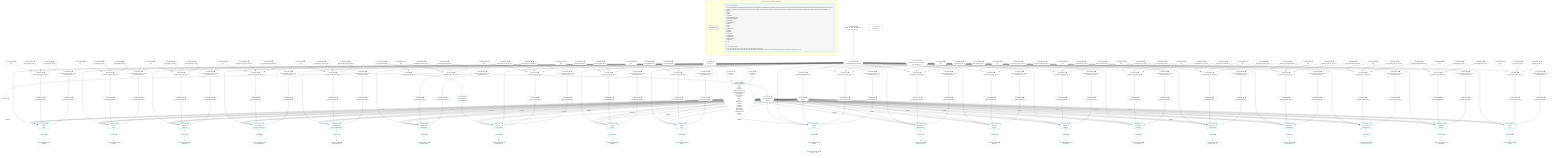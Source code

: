 %%{init: {'themeVariables': { 'fontSize': '12px'}}}%%
graph TD
    classDef path fill:#eee,stroke:#000,color:#000
    classDef plan fill:#fff,stroke-width:1px,color:#000
    classDef itemplan fill:#fff,stroke-width:2px,color:#000
    classDef unbatchedplan fill:#dff,stroke-width:1px,color:#000
    classDef sideeffectplan fill:#fcc,stroke-width:2px,color:#000
    classDef bucket fill:#f6f6f6,color:#000,stroke-width:2px,text-align:left


    %% plan dependencies
    Object122{{"Object[122∈0] ➊<br />ᐸ{reverse,orders,alias,codec}ᐳ"}}:::plan
    Lambda114{{"Lambda[114∈0] ➊<br />ᐸcalculateShouldReverseOrderᐳ"}}:::plan
    Constant119{{"Constant[119∈0] ➊<br />ᐸ[]ᐳ"}}:::plan
    Constant120{{"Constant[120∈0] ➊<br />ᐸsql.identifier(”inputs”)ᐳ"}}:::plan
    Constant121{{"Constant[121∈0] ➊<br />ᐸRecordCodec(inputs)ᐳ"}}:::plan
    Lambda114 & Constant119 & Constant120 & Constant121 --> Object122
    Object137{{"Object[137∈0] ➊<br />ᐸ{reverse,orders,alias,codec}ᐳ"}}:::plan
    Constant134{{"Constant[134∈0] ➊<br />ᐸ[]ᐳ"}}:::plan
    Constant135{{"Constant[135∈0] ➊<br />ᐸsql.identifier(”patchs”)ᐳ"}}:::plan
    Constant136{{"Constant[136∈0] ➊<br />ᐸRecordCodec(patchs)ᐳ"}}:::plan
    Lambda114 & Constant134 & Constant135 & Constant136 --> Object137
    Object152{{"Object[152∈0] ➊<br />ᐸ{reverse,orders,alias,codec}ᐳ"}}:::plan
    Constant149{{"Constant[149∈0] ➊<br />ᐸ[]ᐳ"}}:::plan
    Constant150{{"Constant[150∈0] ➊<br />ᐸsql.identifier(”reserved”)ᐳ"}}:::plan
    Constant151{{"Constant[151∈0] ➊<br />ᐸRecordCodec(reserved)ᐳ"}}:::plan
    Lambda114 & Constant149 & Constant150 & Constant151 --> Object152
    Object167{{"Object[167∈0] ➊<br />ᐸ{reverse,orders,alias,codec}ᐳ"}}:::plan
    Constant164{{"Constant[164∈0] ➊<br />ᐸ[]ᐳ"}}:::plan
    Constant165{{"Constant[165∈0] ➊<br />ᐸsql.identifier(”reserved_patchs”)ᐳ"}}:::plan
    Constant166{{"Constant[166∈0] ➊<br />ᐸRecordCodec(reservedPatchs)ᐳ"}}:::plan
    Lambda114 & Constant164 & Constant165 & Constant166 --> Object167
    Object182{{"Object[182∈0] ➊<br />ᐸ{reverse,orders,alias,codec}ᐳ"}}:::plan
    Constant179{{"Constant[179∈0] ➊<br />ᐸ[]ᐳ"}}:::plan
    Constant180{{"Constant[180∈0] ➊<br />ᐸsql.identifier(”reserved_input”)ᐳ"}}:::plan
    Constant181{{"Constant[181∈0] ➊<br />ᐸRecordCodec(reservedInput)ᐳ"}}:::plan
    Lambda114 & Constant179 & Constant180 & Constant181 --> Object182
    Object197{{"Object[197∈0] ➊<br />ᐸ{reverse,orders,alias,codec}ᐳ"}}:::plan
    Constant194{{"Constant[194∈0] ➊<br />ᐸ[]ᐳ"}}:::plan
    Constant195{{"Constant[195∈0] ➊<br />ᐸsql.identifier(”default_value”)ᐳ"}}:::plan
    Constant196{{"Constant[196∈0] ➊<br />ᐸRecordCodec(defaultValue)ᐳ"}}:::plan
    Lambda114 & Constant194 & Constant195 & Constant196 --> Object197
    Object212{{"Object[212∈0] ➊<br />ᐸ{reverse,orders,alias,codec}ᐳ"}}:::plan
    Constant209{{"Constant[209∈0] ➊<br />ᐸ[]ᐳ"}}:::plan
    Constant210{{"Constant[210∈0] ➊<br />ᐸsql.identifier(”compound_key”)ᐳ"}}:::plan
    Constant211{{"Constant[211∈0] ➊<br />ᐸRecordCodec(compoundKey)ᐳ"}}:::plan
    Lambda114 & Constant209 & Constant210 & Constant211 --> Object212
    Object227{{"Object[227∈0] ➊<br />ᐸ{reverse,orders,alias,codec}ᐳ"}}:::plan
    Constant224{{"Constant[224∈0] ➊<br />ᐸ[]ᐳ"}}:::plan
    Constant225{{"Constant[225∈0] ➊<br />ᐸsql.identifier(”person”)ᐳ"}}:::plan
    Constant226{{"Constant[226∈0] ➊<br />ᐸRecordCodec(person)ᐳ"}}:::plan
    Lambda114 & Constant224 & Constant225 & Constant226 --> Object227
    Object242{{"Object[242∈0] ➊<br />ᐸ{reverse,orders,alias,codec}ᐳ"}}:::plan
    Constant239{{"Constant[239∈0] ➊<br />ᐸ[]ᐳ"}}:::plan
    Constant240{{"Constant[240∈0] ➊<br />ᐸsql.identifier(”post”)ᐳ"}}:::plan
    Constant241{{"Constant[241∈0] ➊<br />ᐸRecordCodec(post)ᐳ"}}:::plan
    Lambda114 & Constant239 & Constant240 & Constant241 --> Object242
    Object257{{"Object[257∈0] ➊<br />ᐸ{reverse,orders,alias,codec}ᐳ"}}:::plan
    Constant254{{"Constant[254∈0] ➊<br />ᐸ[]ᐳ"}}:::plan
    Constant255{{"Constant[255∈0] ➊<br />ᐸsql.identifier(”types”)ᐳ"}}:::plan
    Constant256{{"Constant[256∈0] ➊<br />ᐸRecordCodec(types)ᐳ"}}:::plan
    Lambda114 & Constant254 & Constant255 & Constant256 --> Object257
    Object272{{"Object[272∈0] ➊<br />ᐸ{reverse,orders,alias,codec}ᐳ"}}:::plan
    Constant269{{"Constant[269∈0] ➊<br />ᐸ[]ᐳ"}}:::plan
    Constant270{{"Constant[270∈0] ➊<br />ᐸsql.identifier(”person_secret”)ᐳ"}}:::plan
    Constant271{{"Constant[271∈0] ➊<br />ᐸRecordCodec(personSecret)ᐳ"}}:::plan
    Lambda114 & Constant269 & Constant270 & Constant271 --> Object272
    Object287{{"Object[287∈0] ➊<br />ᐸ{reverse,orders,alias,codec}ᐳ"}}:::plan
    Constant284{{"Constant[284∈0] ➊<br />ᐸ[]ᐳ"}}:::plan
    Constant285{{"Constant[285∈0] ➊<br />ᐸsql.identifier(”left_arm”)ᐳ"}}:::plan
    Constant286{{"Constant[286∈0] ➊<br />ᐸRecordCodec(leftArm)ᐳ"}}:::plan
    Lambda114 & Constant284 & Constant285 & Constant286 --> Object287
    Object302{{"Object[302∈0] ➊<br />ᐸ{reverse,orders,alias,codec}ᐳ"}}:::plan
    Constant299{{"Constant[299∈0] ➊<br />ᐸ[]ᐳ"}}:::plan
    Constant300{{"Constant[300∈0] ➊<br />ᐸsql.identifier(”my_table”)ᐳ"}}:::plan
    Constant301{{"Constant[301∈0] ➊<br />ᐸRecordCodec(myTable)ᐳ"}}:::plan
    Lambda114 & Constant299 & Constant300 & Constant301 --> Object302
    Object317{{"Object[317∈0] ➊<br />ᐸ{reverse,orders,alias,codec}ᐳ"}}:::plan
    Constant314{{"Constant[314∈0] ➊<br />ᐸ[]ᐳ"}}:::plan
    Constant315{{"Constant[315∈0] ➊<br />ᐸsql.identifier(”view_table”)ᐳ"}}:::plan
    Constant316{{"Constant[316∈0] ➊<br />ᐸRecordCodec(viewTable)ᐳ"}}:::plan
    Lambda114 & Constant314 & Constant315 & Constant316 --> Object317
    Object332{{"Object[332∈0] ➊<br />ᐸ{reverse,orders,alias,codec}ᐳ"}}:::plan
    Constant329{{"Constant[329∈0] ➊<br />ᐸ[]ᐳ"}}:::plan
    Constant330{{"Constant[330∈0] ➊<br />ᐸsql.identifier(”similar_table_1”)ᐳ"}}:::plan
    Constant331{{"Constant[331∈0] ➊<br />ᐸRecordCodec(similarTable1)ᐳ"}}:::plan
    Lambda114 & Constant329 & Constant330 & Constant331 --> Object332
    Object347{{"Object[347∈0] ➊<br />ᐸ{reverse,orders,alias,codec}ᐳ"}}:::plan
    Constant344{{"Constant[344∈0] ➊<br />ᐸ[]ᐳ"}}:::plan
    Constant345{{"Constant[345∈0] ➊<br />ᐸsql.identifier(”similar_table_2”)ᐳ"}}:::plan
    Constant346{{"Constant[346∈0] ➊<br />ᐸRecordCodec(similarTable2)ᐳ"}}:::plan
    Lambda114 & Constant344 & Constant345 & Constant346 --> Object347
    Object362{{"Object[362∈0] ➊<br />ᐸ{reverse,orders,alias,codec}ᐳ"}}:::plan
    Constant359{{"Constant[359∈0] ➊<br />ᐸ[]ᐳ"}}:::plan
    Constant360{{"Constant[360∈0] ➊<br />ᐸsql.identifier(”null_test_record”)ᐳ"}}:::plan
    Constant361{{"Constant[361∈0] ➊<br />ᐸRecordCodec(nullTestRecord)ᐳ"}}:::plan
    Lambda114 & Constant359 & Constant360 & Constant361 --> Object362
    Object377{{"Object[377∈0] ➊<br />ᐸ{reverse,orders,alias,codec}ᐳ"}}:::plan
    Constant374{{"Constant[374∈0] ➊<br />ᐸ[]ᐳ"}}:::plan
    Constant375{{"Constant[375∈0] ➊<br />ᐸsql.identifier(”issue756”)ᐳ"}}:::plan
    Constant376{{"Constant[376∈0] ➊<br />ᐸRecordCodec(issue756)ᐳ"}}:::plan
    Lambda114 & Constant374 & Constant375 & Constant376 --> Object377
    Object392{{"Object[392∈0] ➊<br />ᐸ{reverse,orders,alias,codec}ᐳ"}}:::plan
    Constant389{{"Constant[389∈0] ➊<br />ᐸ[]ᐳ"}}:::plan
    Constant390{{"Constant[390∈0] ➊<br />ᐸsql.identifier(”lists”)ᐳ"}}:::plan
    Constant391{{"Constant[391∈0] ➊<br />ᐸRecordCodec(lists)ᐳ"}}:::plan
    Lambda114 & Constant389 & Constant390 & Constant391 --> Object392
    Node7{{"Node[7∈0] ➊"}}:::plan
    Lambda8{{"Lambda[8∈0] ➊<br />ᐸdecodeNodeIdWithCodecsᐳ"}}:::plan
    Lambda8 --> Node7
    Constant401{{"Constant[401∈0] ➊<br />ᐸ'WyJ0eXBlcyIsMTFd'ᐳ"}}:::plan
    Constant401 --> Lambda8
    Constant402{{"Constant[402∈0] ➊<br />ᐸ§{ first: null, last: null, cursorLower: null, cursorUpper: ᐳ"}}:::plan
    Constant402 --> Lambda114
    Lambda117{{"Lambda[117∈0] ➊<br />ᐸcalculateLimitAndOffsetSQLᐳ"}}:::plan
    Constant403{{"Constant[403∈0] ➊<br />ᐸ§{ first: null, last: null, cursorLower: null, cursorUpper: ᐳ"}}:::plan
    Constant403 --> Lambda117
    Access118{{"Access[118∈0] ➊<br />ᐸ117.0ᐳ"}}:::plan
    Lambda117 --> Access118
    Lambda123{{"Lambda[123∈0] ➊<br />ᐸcalculateOrderBySQLᐳ"}}:::plan
    Object122 --> Lambda123
    Lambda128{{"Lambda[128∈0] ➊<br />ᐸcalculateOrderBySQLᐳ"}}:::plan
    Constant404{{"Constant[404∈0] ➊<br />ᐸ§{ reverse: false, orders: [], alias: sql.identifier(”inputsᐳ"}}:::plan
    Constant404 --> Lambda128
    Lambda138{{"Lambda[138∈0] ➊<br />ᐸcalculateOrderBySQLᐳ"}}:::plan
    Object137 --> Lambda138
    Lambda143{{"Lambda[143∈0] ➊<br />ᐸcalculateOrderBySQLᐳ"}}:::plan
    Constant405{{"Constant[405∈0] ➊<br />ᐸ§{ reverse: false, orders: [], alias: sql.identifier(”patchsᐳ"}}:::plan
    Constant405 --> Lambda143
    Lambda153{{"Lambda[153∈0] ➊<br />ᐸcalculateOrderBySQLᐳ"}}:::plan
    Object152 --> Lambda153
    Lambda158{{"Lambda[158∈0] ➊<br />ᐸcalculateOrderBySQLᐳ"}}:::plan
    Constant406{{"Constant[406∈0] ➊<br />ᐸ§{ reverse: false, orders: [], alias: sql.identifier(”reservᐳ"}}:::plan
    Constant406 --> Lambda158
    Lambda168{{"Lambda[168∈0] ➊<br />ᐸcalculateOrderBySQLᐳ"}}:::plan
    Object167 --> Lambda168
    Lambda173{{"Lambda[173∈0] ➊<br />ᐸcalculateOrderBySQLᐳ"}}:::plan
    Constant407{{"Constant[407∈0] ➊<br />ᐸ§{ reverse: false, orders: [], alias: sql.identifier(”reservᐳ"}}:::plan
    Constant407 --> Lambda173
    Lambda183{{"Lambda[183∈0] ➊<br />ᐸcalculateOrderBySQLᐳ"}}:::plan
    Object182 --> Lambda183
    Lambda188{{"Lambda[188∈0] ➊<br />ᐸcalculateOrderBySQLᐳ"}}:::plan
    Constant408{{"Constant[408∈0] ➊<br />ᐸ§{ reverse: false, orders: [], alias: sql.identifier(”reservᐳ"}}:::plan
    Constant408 --> Lambda188
    Lambda198{{"Lambda[198∈0] ➊<br />ᐸcalculateOrderBySQLᐳ"}}:::plan
    Object197 --> Lambda198
    Lambda203{{"Lambda[203∈0] ➊<br />ᐸcalculateOrderBySQLᐳ"}}:::plan
    Constant409{{"Constant[409∈0] ➊<br />ᐸ§{ reverse: false, orders: [], alias: sql.identifier(”defaulᐳ"}}:::plan
    Constant409 --> Lambda203
    Lambda213{{"Lambda[213∈0] ➊<br />ᐸcalculateOrderBySQLᐳ"}}:::plan
    Object212 --> Lambda213
    Lambda218{{"Lambda[218∈0] ➊<br />ᐸcalculateOrderBySQLᐳ"}}:::plan
    Constant410{{"Constant[410∈0] ➊<br />ᐸ§{ reverse: false, orders: [], alias: sql.identifier(”compouᐳ"}}:::plan
    Constant410 --> Lambda218
    Lambda228{{"Lambda[228∈0] ➊<br />ᐸcalculateOrderBySQLᐳ"}}:::plan
    Object227 --> Lambda228
    Lambda233{{"Lambda[233∈0] ➊<br />ᐸcalculateOrderBySQLᐳ"}}:::plan
    Constant411{{"Constant[411∈0] ➊<br />ᐸ§{ reverse: false, orders: [], alias: sql.identifier(”personᐳ"}}:::plan
    Constant411 --> Lambda233
    Lambda243{{"Lambda[243∈0] ➊<br />ᐸcalculateOrderBySQLᐳ"}}:::plan
    Object242 --> Lambda243
    Lambda248{{"Lambda[248∈0] ➊<br />ᐸcalculateOrderBySQLᐳ"}}:::plan
    Constant412{{"Constant[412∈0] ➊<br />ᐸ§{ reverse: false, orders: [], alias: sql.identifier(”post”)ᐳ"}}:::plan
    Constant412 --> Lambda248
    Lambda258{{"Lambda[258∈0] ➊<br />ᐸcalculateOrderBySQLᐳ"}}:::plan
    Object257 --> Lambda258
    Lambda263{{"Lambda[263∈0] ➊<br />ᐸcalculateOrderBySQLᐳ"}}:::plan
    Constant413{{"Constant[413∈0] ➊<br />ᐸ§{ reverse: false, orders: [], alias: sql.identifier(”types”ᐳ"}}:::plan
    Constant413 --> Lambda263
    Lambda273{{"Lambda[273∈0] ➊<br />ᐸcalculateOrderBySQLᐳ"}}:::plan
    Object272 --> Lambda273
    Lambda278{{"Lambda[278∈0] ➊<br />ᐸcalculateOrderBySQLᐳ"}}:::plan
    Constant414{{"Constant[414∈0] ➊<br />ᐸ§{ reverse: false, orders: [], alias: sql.identifier(”personᐳ"}}:::plan
    Constant414 --> Lambda278
    Lambda288{{"Lambda[288∈0] ➊<br />ᐸcalculateOrderBySQLᐳ"}}:::plan
    Object287 --> Lambda288
    Lambda293{{"Lambda[293∈0] ➊<br />ᐸcalculateOrderBySQLᐳ"}}:::plan
    Constant415{{"Constant[415∈0] ➊<br />ᐸ§{ reverse: false, orders: [], alias: sql.identifier(”left_aᐳ"}}:::plan
    Constant415 --> Lambda293
    Lambda303{{"Lambda[303∈0] ➊<br />ᐸcalculateOrderBySQLᐳ"}}:::plan
    Object302 --> Lambda303
    Lambda308{{"Lambda[308∈0] ➊<br />ᐸcalculateOrderBySQLᐳ"}}:::plan
    Constant416{{"Constant[416∈0] ➊<br />ᐸ§{ reverse: false, orders: [], alias: sql.identifier(”my_tabᐳ"}}:::plan
    Constant416 --> Lambda308
    Lambda318{{"Lambda[318∈0] ➊<br />ᐸcalculateOrderBySQLᐳ"}}:::plan
    Object317 --> Lambda318
    Lambda323{{"Lambda[323∈0] ➊<br />ᐸcalculateOrderBySQLᐳ"}}:::plan
    Constant417{{"Constant[417∈0] ➊<br />ᐸ§{ reverse: false, orders: [], alias: sql.identifier(”view_tᐳ"}}:::plan
    Constant417 --> Lambda323
    Lambda333{{"Lambda[333∈0] ➊<br />ᐸcalculateOrderBySQLᐳ"}}:::plan
    Object332 --> Lambda333
    Lambda338{{"Lambda[338∈0] ➊<br />ᐸcalculateOrderBySQLᐳ"}}:::plan
    Constant418{{"Constant[418∈0] ➊<br />ᐸ§{ reverse: false, orders: [], alias: sql.identifier(”similaᐳ"}}:::plan
    Constant418 --> Lambda338
    Lambda348{{"Lambda[348∈0] ➊<br />ᐸcalculateOrderBySQLᐳ"}}:::plan
    Object347 --> Lambda348
    Lambda353{{"Lambda[353∈0] ➊<br />ᐸcalculateOrderBySQLᐳ"}}:::plan
    Constant419{{"Constant[419∈0] ➊<br />ᐸ§{ reverse: false, orders: [], alias: sql.identifier(”similaᐳ"}}:::plan
    Constant419 --> Lambda353
    Lambda363{{"Lambda[363∈0] ➊<br />ᐸcalculateOrderBySQLᐳ"}}:::plan
    Object362 --> Lambda363
    Lambda368{{"Lambda[368∈0] ➊<br />ᐸcalculateOrderBySQLᐳ"}}:::plan
    Constant420{{"Constant[420∈0] ➊<br />ᐸ§{ reverse: false, orders: [], alias: sql.identifier(”null_tᐳ"}}:::plan
    Constant420 --> Lambda368
    Lambda378{{"Lambda[378∈0] ➊<br />ᐸcalculateOrderBySQLᐳ"}}:::plan
    Object377 --> Lambda378
    Lambda383{{"Lambda[383∈0] ➊<br />ᐸcalculateOrderBySQLᐳ"}}:::plan
    Constant421{{"Constant[421∈0] ➊<br />ᐸ§{ reverse: false, orders: [], alias: sql.identifier(”issue7ᐳ"}}:::plan
    Constant421 --> Lambda383
    Lambda393{{"Lambda[393∈0] ➊<br />ᐸcalculateOrderBySQLᐳ"}}:::plan
    Object392 --> Lambda393
    Lambda398{{"Lambda[398∈0] ➊<br />ᐸcalculateOrderBySQLᐳ"}}:::plan
    Constant422{{"Constant[422∈0] ➊<br />ᐸ§{ reverse: false, orders: [], alias: sql.identifier(”lists”ᐳ"}}:::plan
    Constant422 --> Lambda398
    __Value2["__Value[2∈0] ➊<br />ᐸcontextᐳ"]:::plan
    __Value4["__Value[4∈0] ➊<br />ᐸrootValueᐳ"]:::plan
    PgSelect47[["PgSelect[47∈1] ➊<br />ᐸcompound_keyᐳ<br />ᐳCompoundKey"]]:::plan
    Object16{{"Object[16∈1] ➊<br />ᐸ{pgSettings,withPgClient}ᐳ<br />ᐳInput<br />ᐳPatch<br />ᐳReserved<br />ᐳReservedPatchRecord<br />ᐳReservedInputRecord<br />ᐳDefaultValue<br />ᐳCompoundKey<br />ᐳPerson<br />ᐳPost<br />ᐳType<br />ᐳPersonSecret<br />ᐳLeftArm<br />ᐳMyTable<br />ᐳViewTable<br />ᐳSimilarTable1<br />ᐳSimilarTable2<br />ᐳNullTestRecord<br />ᐳIssue756<br />ᐳList"}}:::plan
    Access399{{"Access[399∈1] ➊<br />ᐸ8.base64JSON.1ᐳ<br />ᐳInput"}}:::plan
    Access400{{"Access[400∈1] ➊<br />ᐸ8.base64JSON.2ᐳ<br />ᐳCompoundKey"}}:::plan
    Object16 -->|rejectNull| PgSelect47
    Access399 -->|rejectNull| PgSelect47
    Access400 & Lambda114 & Access118 & Lambda213 & Lambda218 --> PgSelect47
    PgSelect13[["PgSelect[13∈1] ➊<br />ᐸinputsᐳ<br />ᐳInput"]]:::plan
    Object16 -->|rejectNull| PgSelect13
    Access399 & Lambda114 & Access118 & Lambda123 & Lambda128 --> PgSelect13
    PgSelect20[["PgSelect[20∈1] ➊<br />ᐸpatchsᐳ<br />ᐳPatch"]]:::plan
    Object16 -->|rejectNull| PgSelect20
    Access399 & Lambda114 & Access118 & Lambda138 & Lambda143 --> PgSelect20
    PgSelect25[["PgSelect[25∈1] ➊<br />ᐸreservedᐳ<br />ᐳReserved"]]:::plan
    Object16 -->|rejectNull| PgSelect25
    Access399 & Lambda114 & Access118 & Lambda153 & Lambda158 --> PgSelect25
    PgSelect30[["PgSelect[30∈1] ➊<br />ᐸreservedPatchsᐳ<br />ᐳReservedPatchRecord"]]:::plan
    Object16 -->|rejectNull| PgSelect30
    Access399 & Lambda114 & Access118 & Lambda168 & Lambda173 --> PgSelect30
    PgSelect35[["PgSelect[35∈1] ➊<br />ᐸreserved_inputᐳ<br />ᐳReservedInputRecord"]]:::plan
    Object16 -->|rejectNull| PgSelect35
    Access399 & Lambda114 & Access118 & Lambda183 & Lambda188 --> PgSelect35
    PgSelect40[["PgSelect[40∈1] ➊<br />ᐸdefault_valueᐳ<br />ᐳDefaultValue"]]:::plan
    Object16 -->|rejectNull| PgSelect40
    Access399 & Lambda114 & Access118 & Lambda198 & Lambda203 --> PgSelect40
    PgSelect52[["PgSelect[52∈1] ➊<br />ᐸpersonᐳ<br />ᐳPerson"]]:::plan
    Object16 -->|rejectNull| PgSelect52
    Access399 & Lambda114 & Access118 & Lambda228 & Lambda233 --> PgSelect52
    PgSelect57[["PgSelect[57∈1] ➊<br />ᐸpostᐳ<br />ᐳPost"]]:::plan
    Object16 -->|rejectNull| PgSelect57
    Access399 & Lambda114 & Access118 & Lambda243 & Lambda248 --> PgSelect57
    PgSelect62[["PgSelect[62∈1] ➊<br />ᐸtypesᐳ<br />ᐳType"]]:::plan
    Object16 -->|rejectNull| PgSelect62
    Access399 & Lambda114 & Access118 & Lambda258 & Lambda263 --> PgSelect62
    PgSelect68[["PgSelect[68∈1] ➊<br />ᐸperson_secretᐳ<br />ᐳPersonSecret"]]:::plan
    Object16 -->|rejectNull| PgSelect68
    Access399 & Lambda114 & Access118 & Lambda273 & Lambda278 --> PgSelect68
    PgSelect73[["PgSelect[73∈1] ➊<br />ᐸleft_armᐳ<br />ᐳLeftArm"]]:::plan
    Object16 -->|rejectNull| PgSelect73
    Access399 & Lambda114 & Access118 & Lambda288 & Lambda293 --> PgSelect73
    PgSelect78[["PgSelect[78∈1] ➊<br />ᐸmy_tableᐳ<br />ᐳMyTable"]]:::plan
    Object16 -->|rejectNull| PgSelect78
    Access399 & Lambda114 & Access118 & Lambda303 & Lambda308 --> PgSelect78
    PgSelect83[["PgSelect[83∈1] ➊<br />ᐸview_tableᐳ<br />ᐳViewTable"]]:::plan
    Object16 -->|rejectNull| PgSelect83
    Access399 & Lambda114 & Access118 & Lambda318 & Lambda323 --> PgSelect83
    PgSelect88[["PgSelect[88∈1] ➊<br />ᐸsimilar_table_1ᐳ<br />ᐳSimilarTable1"]]:::plan
    Object16 -->|rejectNull| PgSelect88
    Access399 & Lambda114 & Access118 & Lambda333 & Lambda338 --> PgSelect88
    PgSelect93[["PgSelect[93∈1] ➊<br />ᐸsimilar_table_2ᐳ<br />ᐳSimilarTable2"]]:::plan
    Object16 -->|rejectNull| PgSelect93
    Access399 & Lambda114 & Access118 & Lambda348 & Lambda353 --> PgSelect93
    PgSelect98[["PgSelect[98∈1] ➊<br />ᐸnull_test_recordᐳ<br />ᐳNullTestRecord"]]:::plan
    Object16 -->|rejectNull| PgSelect98
    Access399 & Lambda114 & Access118 & Lambda363 & Lambda368 --> PgSelect98
    PgSelect103[["PgSelect[103∈1] ➊<br />ᐸissue756ᐳ<br />ᐳIssue756"]]:::plan
    Object16 -->|rejectNull| PgSelect103
    Access399 & Lambda114 & Access118 & Lambda378 & Lambda383 --> PgSelect103
    PgSelect108[["PgSelect[108∈1] ➊<br />ᐸlistsᐳ<br />ᐳList"]]:::plan
    Object16 -->|rejectNull| PgSelect108
    Access399 & Lambda114 & Access118 & Lambda393 & Lambda398 --> PgSelect108
    Access14{{"Access[14∈1] ➊<br />ᐸ2.pgSettingsᐳ<br />ᐳInput"}}:::plan
    Access15{{"Access[15∈1] ➊<br />ᐸ2.withPgClientᐳ<br />ᐳInput"}}:::plan
    Access14 & Access15 --> Object16
    __Value2 --> Access14
    __Value2 --> Access15
    First17{{"First[17∈1] ➊"}}:::plan
    PgSelect13 --> First17
    PgSelectSingle18{{"PgSelectSingle[18∈1] ➊<br />ᐸinputsᐳ"}}:::plan
    First17 --> PgSelectSingle18
    First22{{"First[22∈1] ➊"}}:::plan
    PgSelect20 --> First22
    PgSelectSingle23{{"PgSelectSingle[23∈1] ➊<br />ᐸpatchsᐳ"}}:::plan
    First22 --> PgSelectSingle23
    First27{{"First[27∈1] ➊"}}:::plan
    PgSelect25 --> First27
    PgSelectSingle28{{"PgSelectSingle[28∈1] ➊<br />ᐸreservedᐳ"}}:::plan
    First27 --> PgSelectSingle28
    First32{{"First[32∈1] ➊"}}:::plan
    PgSelect30 --> First32
    PgSelectSingle33{{"PgSelectSingle[33∈1] ➊<br />ᐸreservedPatchsᐳ"}}:::plan
    First32 --> PgSelectSingle33
    First37{{"First[37∈1] ➊"}}:::plan
    PgSelect35 --> First37
    PgSelectSingle38{{"PgSelectSingle[38∈1] ➊<br />ᐸreserved_inputᐳ"}}:::plan
    First37 --> PgSelectSingle38
    First42{{"First[42∈1] ➊"}}:::plan
    PgSelect40 --> First42
    PgSelectSingle43{{"PgSelectSingle[43∈1] ➊<br />ᐸdefault_valueᐳ"}}:::plan
    First42 --> PgSelectSingle43
    First49{{"First[49∈1] ➊"}}:::plan
    PgSelect47 --> First49
    PgSelectSingle50{{"PgSelectSingle[50∈1] ➊<br />ᐸcompound_keyᐳ"}}:::plan
    First49 --> PgSelectSingle50
    First54{{"First[54∈1] ➊"}}:::plan
    PgSelect52 --> First54
    PgSelectSingle55{{"PgSelectSingle[55∈1] ➊<br />ᐸpersonᐳ"}}:::plan
    First54 --> PgSelectSingle55
    First59{{"First[59∈1] ➊"}}:::plan
    PgSelect57 --> First59
    PgSelectSingle60{{"PgSelectSingle[60∈1] ➊<br />ᐸpostᐳ"}}:::plan
    First59 --> PgSelectSingle60
    First64{{"First[64∈1] ➊"}}:::plan
    PgSelect62 --> First64
    PgSelectSingle65{{"PgSelectSingle[65∈1] ➊<br />ᐸtypesᐳ"}}:::plan
    First64 --> PgSelectSingle65
    PgClassExpression66{{"PgClassExpression[66∈1] ➊<br />ᐸ__types__.”id”ᐳ"}}:::plan
    PgSelectSingle65 --> PgClassExpression66
    First70{{"First[70∈1] ➊"}}:::plan
    PgSelect68 --> First70
    PgSelectSingle71{{"PgSelectSingle[71∈1] ➊<br />ᐸperson_secretᐳ"}}:::plan
    First70 --> PgSelectSingle71
    First75{{"First[75∈1] ➊"}}:::plan
    PgSelect73 --> First75
    PgSelectSingle76{{"PgSelectSingle[76∈1] ➊<br />ᐸleft_armᐳ"}}:::plan
    First75 --> PgSelectSingle76
    First80{{"First[80∈1] ➊"}}:::plan
    PgSelect78 --> First80
    PgSelectSingle81{{"PgSelectSingle[81∈1] ➊<br />ᐸmy_tableᐳ"}}:::plan
    First80 --> PgSelectSingle81
    First85{{"First[85∈1] ➊"}}:::plan
    PgSelect83 --> First85
    PgSelectSingle86{{"PgSelectSingle[86∈1] ➊<br />ᐸview_tableᐳ"}}:::plan
    First85 --> PgSelectSingle86
    First90{{"First[90∈1] ➊"}}:::plan
    PgSelect88 --> First90
    PgSelectSingle91{{"PgSelectSingle[91∈1] ➊<br />ᐸsimilar_table_1ᐳ"}}:::plan
    First90 --> PgSelectSingle91
    First95{{"First[95∈1] ➊"}}:::plan
    PgSelect93 --> First95
    PgSelectSingle96{{"PgSelectSingle[96∈1] ➊<br />ᐸsimilar_table_2ᐳ"}}:::plan
    First95 --> PgSelectSingle96
    First100{{"First[100∈1] ➊"}}:::plan
    PgSelect98 --> First100
    PgSelectSingle101{{"PgSelectSingle[101∈1] ➊<br />ᐸnull_test_recordᐳ"}}:::plan
    First100 --> PgSelectSingle101
    First105{{"First[105∈1] ➊"}}:::plan
    PgSelect103 --> First105
    PgSelectSingle106{{"PgSelectSingle[106∈1] ➊<br />ᐸissue756ᐳ"}}:::plan
    First105 --> PgSelectSingle106
    First110{{"First[110∈1] ➊"}}:::plan
    PgSelect108 --> First110
    PgSelectSingle111{{"PgSelectSingle[111∈1] ➊<br />ᐸlistsᐳ"}}:::plan
    First110 --> PgSelectSingle111
    Lambda8 --> Access399
    Lambda8 --> Access400

    %% define steps

    subgraph "Buckets for queries/v4/types-single-node"
    Bucket0("Bucket 0 (root)"):::bucket
    classDef bucket0 stroke:#696969
    class Bucket0,__Value2,__Value4,Node7,Lambda8,Lambda114,Lambda117,Access118,Constant119,Constant120,Constant121,Object122,Lambda123,Lambda128,Constant134,Constant135,Constant136,Object137,Lambda138,Lambda143,Constant149,Constant150,Constant151,Object152,Lambda153,Lambda158,Constant164,Constant165,Constant166,Object167,Lambda168,Lambda173,Constant179,Constant180,Constant181,Object182,Lambda183,Lambda188,Constant194,Constant195,Constant196,Object197,Lambda198,Lambda203,Constant209,Constant210,Constant211,Object212,Lambda213,Lambda218,Constant224,Constant225,Constant226,Object227,Lambda228,Lambda233,Constant239,Constant240,Constant241,Object242,Lambda243,Lambda248,Constant254,Constant255,Constant256,Object257,Lambda258,Lambda263,Constant269,Constant270,Constant271,Object272,Lambda273,Lambda278,Constant284,Constant285,Constant286,Object287,Lambda288,Lambda293,Constant299,Constant300,Constant301,Object302,Lambda303,Lambda308,Constant314,Constant315,Constant316,Object317,Lambda318,Lambda323,Constant329,Constant330,Constant331,Object332,Lambda333,Lambda338,Constant344,Constant345,Constant346,Object347,Lambda348,Lambda353,Constant359,Constant360,Constant361,Object362,Lambda363,Lambda368,Constant374,Constant375,Constant376,Object377,Lambda378,Lambda383,Constant389,Constant390,Constant391,Object392,Lambda393,Lambda398,Constant401,Constant402,Constant403,Constant404,Constant405,Constant406,Constant407,Constant408,Constant409,Constant410,Constant411,Constant412,Constant413,Constant414,Constant415,Constant416,Constant417,Constant418,Constant419,Constant420,Constant421,Constant422 bucket0
    Bucket1("Bucket 1 (polymorphic)<br />Query,Input,Patch,Reserved,ReservedPatchRecord,ReservedInputRecord,DefaultValue,CompoundKey,Person,Post,Type,PersonSecret,LeftArm,MyTable,ViewTable,SimilarTable1,SimilarTable2,NullTestRecord,Issue756,List<br />Deps: 114, 118, 123, 128, 2, 138, 143, 153, 158, 168, 173, 183, 188, 198, 203, 213, 218, 228, 233, 243, 248, 258, 263, 273, 278, 288, 293, 303, 308, 318, 323, 333, 338, 348, 353, 363, 368, 378, 383, 393, 398, 8, 7, 4<br />ᐳQuery<br />ᐳInput<br />ᐳPatch<br />ᐳReserved<br />ᐳReservedPatchRecord<br />ᐳReservedInputRecord<br />ᐳDefaultValue<br />ᐳCompoundKey<br />ᐳPerson<br />ᐳPost<br />ᐳType<br />ᐳPersonSecret<br />ᐳLeftArm<br />ᐳMyTable<br />ᐳViewTable<br />ᐳSimilarTable1<br />ᐳSimilarTable2<br />ᐳNullTestRecord<br />ᐳIssue756<br />ᐳList<br /><br />1: <br />ᐳ: 14, 15, 399, 400, 16<br />2: 13, 20, 25, 30, 35, 40, 47, 52, 57, 62, 68, 73, 78, 83, 88, 93, 98, 103, 108<br />ᐳ: 17, 18, 22, 23, 27, 28, 32, 33, 37, 38, 42, 43, 49, 50, 54, 55, 59, 60, 64, 65, 66, 70, 71, 75, 76, 80, 81, 85, 86, 90, 91, 95, 96, 100, 101, 105, 106, 110, 111"):::bucket
    classDef bucket1 stroke:#00bfff
    class Bucket1,PgSelect13,Access14,Access15,Object16,First17,PgSelectSingle18,PgSelect20,First22,PgSelectSingle23,PgSelect25,First27,PgSelectSingle28,PgSelect30,First32,PgSelectSingle33,PgSelect35,First37,PgSelectSingle38,PgSelect40,First42,PgSelectSingle43,PgSelect47,First49,PgSelectSingle50,PgSelect52,First54,PgSelectSingle55,PgSelect57,First59,PgSelectSingle60,PgSelect62,First64,PgSelectSingle65,PgClassExpression66,PgSelect68,First70,PgSelectSingle71,PgSelect73,First75,PgSelectSingle76,PgSelect78,First80,PgSelectSingle81,PgSelect83,First85,PgSelectSingle86,PgSelect88,First90,PgSelectSingle91,PgSelect93,First95,PgSelectSingle96,PgSelect98,First100,PgSelectSingle101,PgSelect103,First105,PgSelectSingle106,PgSelect108,First110,PgSelectSingle111,Access399,Access400 bucket1
    Bucket0 --> Bucket1
    end